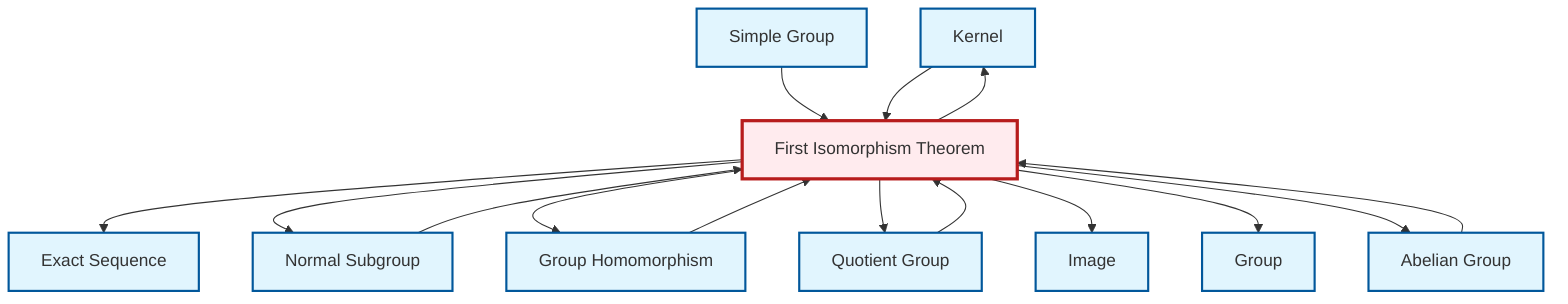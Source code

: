 graph TD
    classDef definition fill:#e1f5fe,stroke:#01579b,stroke-width:2px
    classDef theorem fill:#f3e5f5,stroke:#4a148c,stroke-width:2px
    classDef axiom fill:#fff3e0,stroke:#e65100,stroke-width:2px
    classDef example fill:#e8f5e9,stroke:#1b5e20,stroke-width:2px
    classDef current fill:#ffebee,stroke:#b71c1c,stroke-width:3px
    def-kernel["Kernel"]:::definition
    def-group["Group"]:::definition
    def-exact-sequence["Exact Sequence"]:::definition
    def-image["Image"]:::definition
    def-homomorphism["Group Homomorphism"]:::definition
    def-abelian-group["Abelian Group"]:::definition
    thm-first-isomorphism["First Isomorphism Theorem"]:::theorem
    def-quotient-group["Quotient Group"]:::definition
    def-simple-group["Simple Group"]:::definition
    def-normal-subgroup["Normal Subgroup"]:::definition
    thm-first-isomorphism --> def-exact-sequence
    thm-first-isomorphism --> def-normal-subgroup
    thm-first-isomorphism --> def-homomorphism
    thm-first-isomorphism --> def-quotient-group
    thm-first-isomorphism --> def-kernel
    thm-first-isomorphism --> def-image
    thm-first-isomorphism --> def-group
    def-simple-group --> thm-first-isomorphism
    def-kernel --> thm-first-isomorphism
    def-abelian-group --> thm-first-isomorphism
    def-homomorphism --> thm-first-isomorphism
    def-quotient-group --> thm-first-isomorphism
    thm-first-isomorphism --> def-abelian-group
    def-normal-subgroup --> thm-first-isomorphism
    class thm-first-isomorphism current